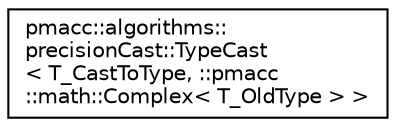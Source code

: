 digraph "Graphical Class Hierarchy"
{
 // LATEX_PDF_SIZE
  edge [fontname="Helvetica",fontsize="10",labelfontname="Helvetica",labelfontsize="10"];
  node [fontname="Helvetica",fontsize="10",shape=record];
  rankdir="LR";
  Node0 [label="pmacc::algorithms::\lprecisionCast::TypeCast\l\< T_CastToType, ::pmacc\l::math::Complex\< T_OldType \> \>",height=0.2,width=0.4,color="black", fillcolor="white", style="filled",URL="$structpmacc_1_1algorithms_1_1precision_cast_1_1_type_cast_3_01_t___cast_to_type_00_01_1_1pmacc_1926b109c75bfc15ae403f4f26642897a.html",tooltip=" "];
}
